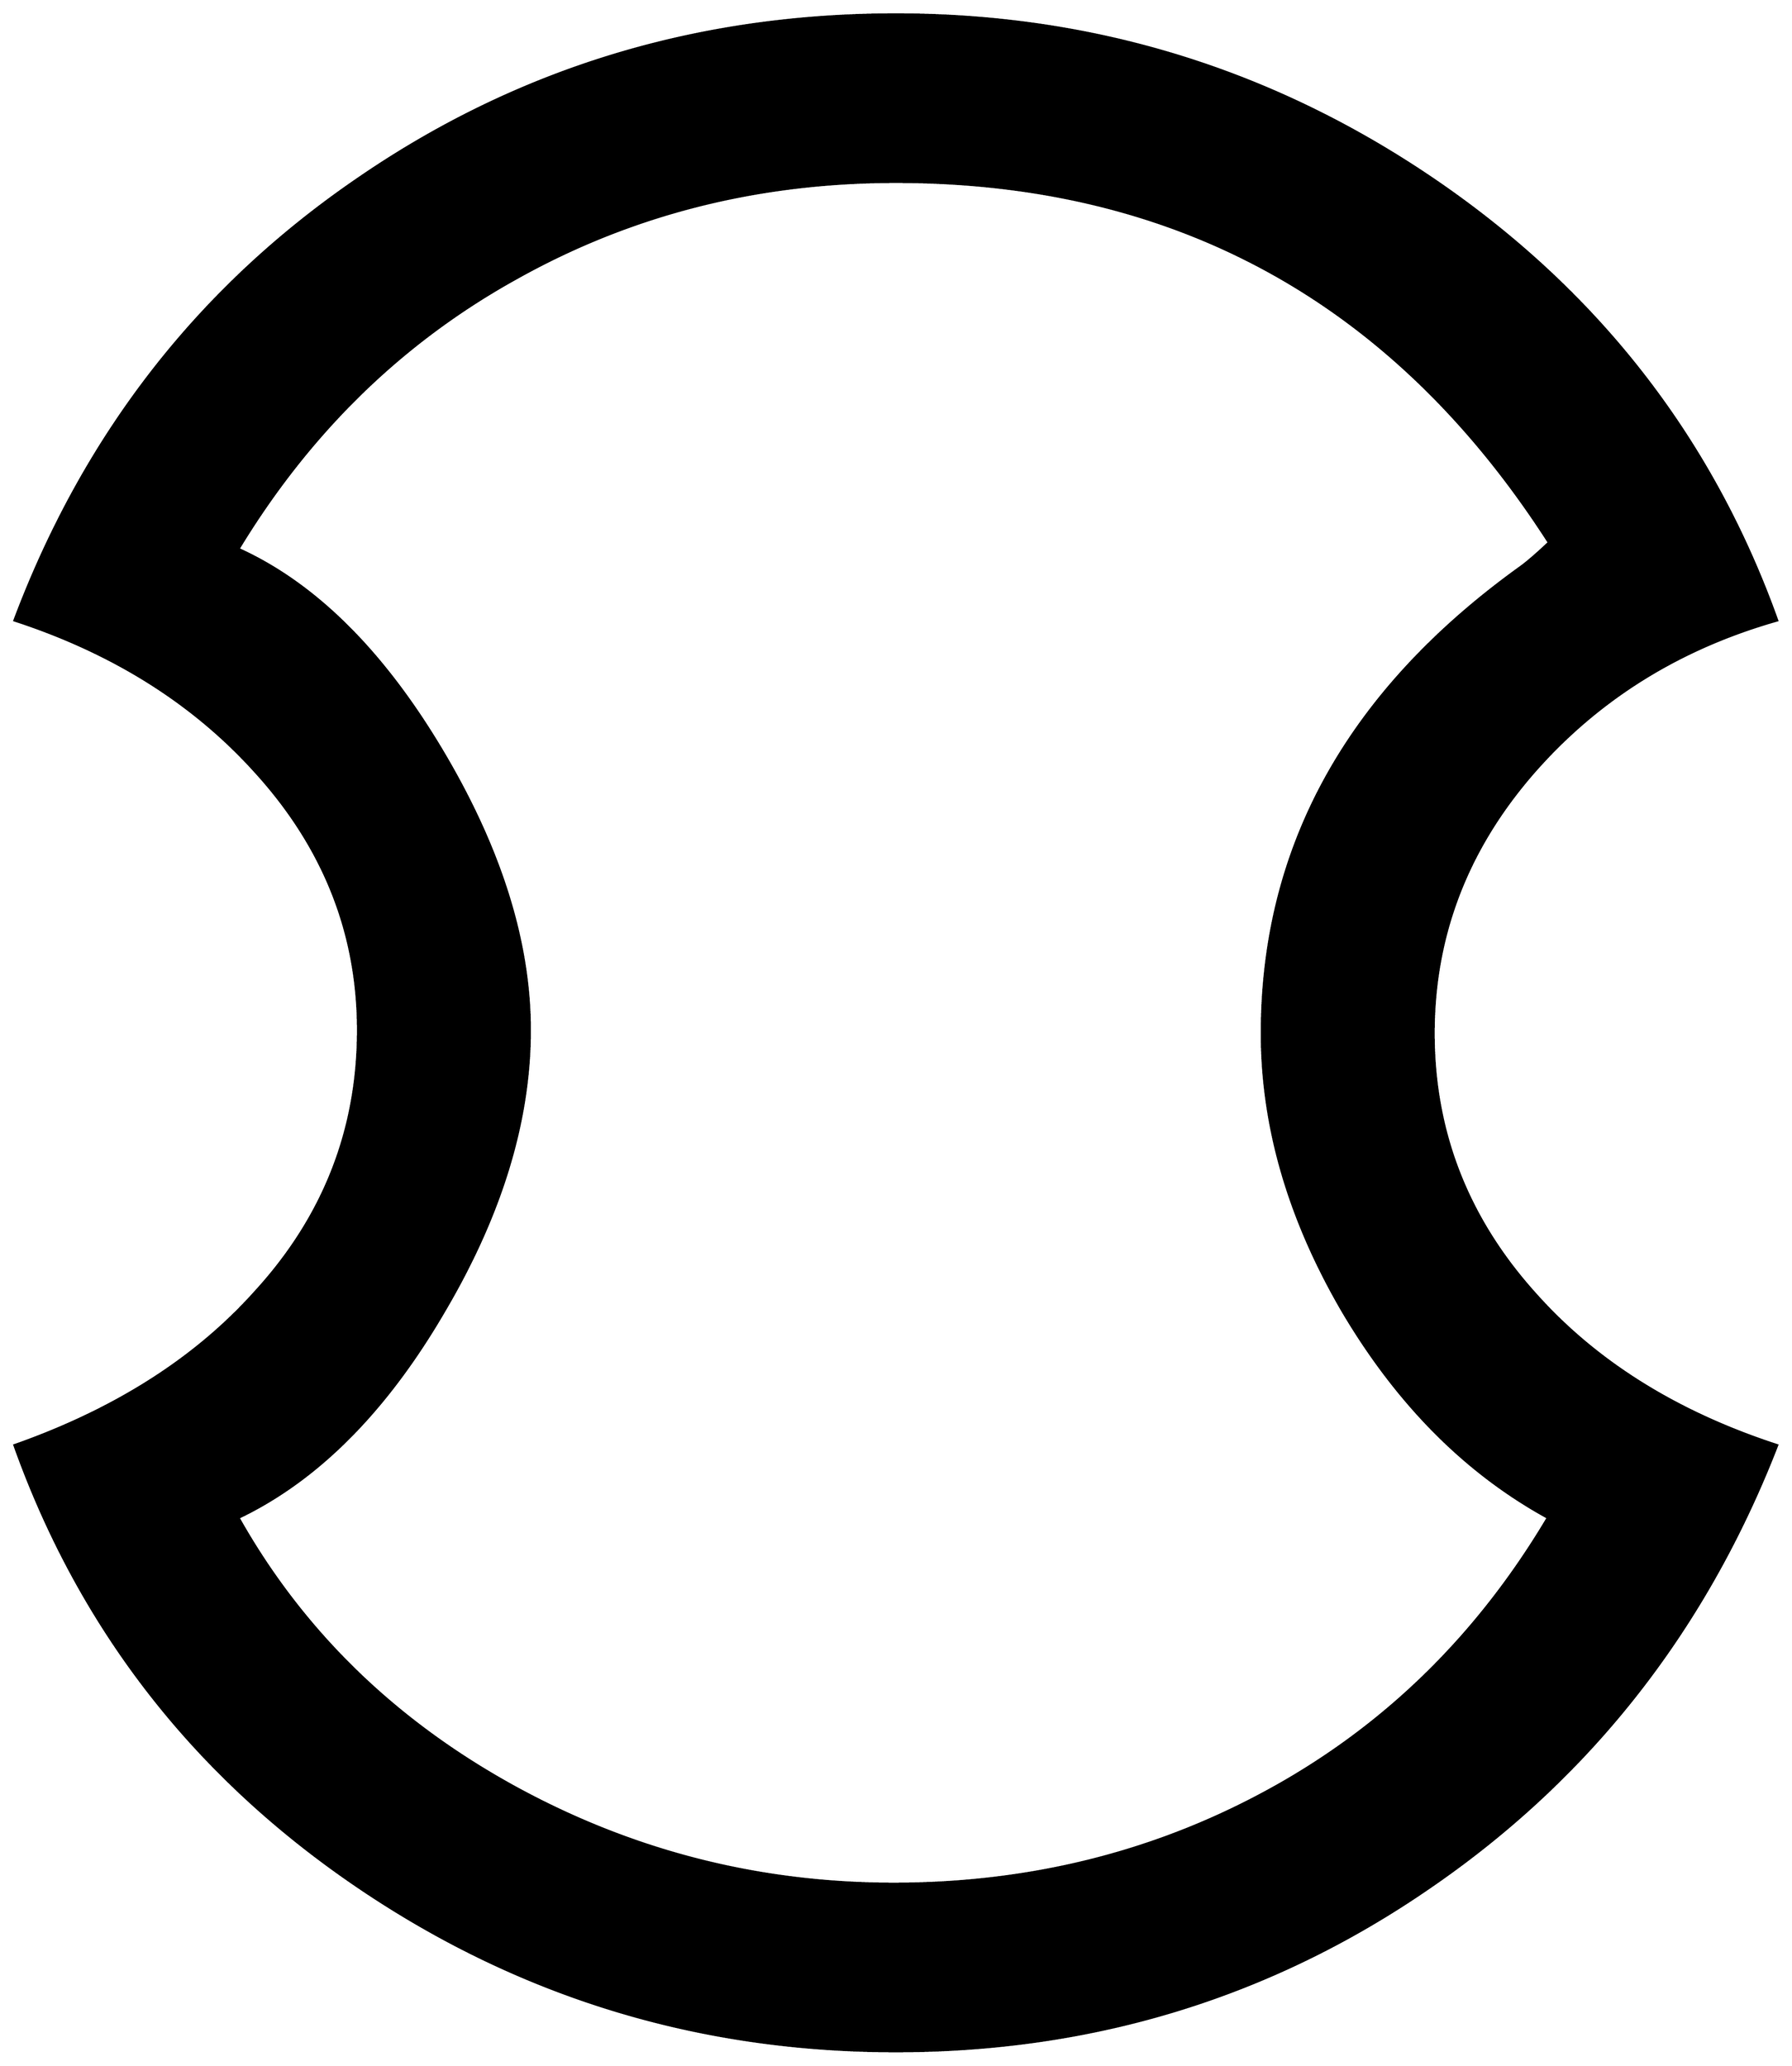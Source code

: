 


\begin{tikzpicture}[y=0.80pt, x=0.80pt, yscale=-1.0, xscale=1.0, inner sep=0pt, outer sep=0pt]
\begin{scope}[shift={(100.0,1721.0)},nonzero rule]
  \path[draw=.,fill=.,line width=1.600pt] (1850.0,-211.0) ..
    controls (1782.667,-37.667) and (1674.333,100.333) .. (1525.0,203.0)
    .. controls (1376.333,305.667) and (1209.333,357.0) ..
    (1024.0,357.0) .. controls (839.333,357.0) and (671.333,305.667)
    .. (520.0,203.0) .. controls (366.667,99.0) and (259.333,-39.0)
    .. (198.0,-211.0) .. controls (292.667,-244.333) and
    (368.0,-292.333) .. (424.0,-355.0) .. controls (488.0,-425.0)
    and (520.0,-506.667) .. (520.0,-600.0) .. controls
    (520.0,-691.333) and (487.667,-772.333) .. (423.0,-843.0) ..
    controls (365.0,-907.0) and (290.0,-954.0) .. (198.0,-984.0)
    .. controls (263.333,-1158.0) and (370.667,-1296.0) ..
    (520.0,-1398.0) .. controls (669.333,-1500.667) and
    (837.333,-1552.0) .. (1024.0,-1552.0) .. controls
    (1208.0,-1552.0) and (1375.667,-1500.667) .. (1527.0,-1398.0) ..
    controls (1681.0,-1293.333) and (1788.667,-1155.333) ..
    (1850.0,-984.0) .. controls (1758.667,-958.0) and
    (1683.0,-911.0) .. (1623.0,-843.0) .. controls
    (1559.667,-771.0) and (1528.0,-689.0) .. (1528.0,-597.0) ..
    controls (1528.0,-504.333) and (1560.0,-422.667) ..
    (1624.0,-352.0) .. controls (1680.667,-288.667) and
    (1756.0,-241.667) .. (1850.0,-211.0) -- cycle(1636.0,-1057.0)
    .. controls (1491.333,-1282.333) and (1287.333,-1395.0) ..
    (1024.0,-1395.0) .. controls (894.667,-1395.0) and
    (776.333,-1365.0) .. (669.0,-1305.0) .. controls
    (561.667,-1245.667) and (474.667,-1161.0) .. (408.0,-1051.0) ..
    controls (480.0,-1018.333) and (544.0,-954.667) ..
    (600.0,-860.0) .. controls (654.0,-768.667) and (681.0,-682.0)
    .. (681.0,-600.0) .. controls (681.0,-515.333) and
    (654.333,-427.667) .. (601.0,-337.0) .. controls (546.333,-243.0)
    and (482.0,-178.333) .. (408.0,-143.0) .. controls
    (468.0,-36.333) and (554.667,48.0) .. (668.0,110.0) .. controls
    (778.0,170.0) and (896.0,200.0) .. (1022.0,200.0) ..
    controls (1150.667,200.0) and (1268.667,170.333) .. (1376.0,111.0)
    .. controls (1483.333,51.667) and (1569.667,-33.0) ..
    (1635.0,-143.0) .. controls (1558.333,-185.0) and
    (1494.333,-249.333) .. (1443.0,-336.0) .. controls
    (1392.333,-422.667) and (1367.0,-509.667) .. (1367.0,-597.0) ..
    controls (1367.0,-771.667) and (1447.333,-917.0) ..
    (1608.0,-1033.0) .. controls (1614.667,-1037.667) and
    (1624.0,-1045.667) .. (1636.0,-1057.0) -- cycle;
\end{scope}

\end{tikzpicture}

